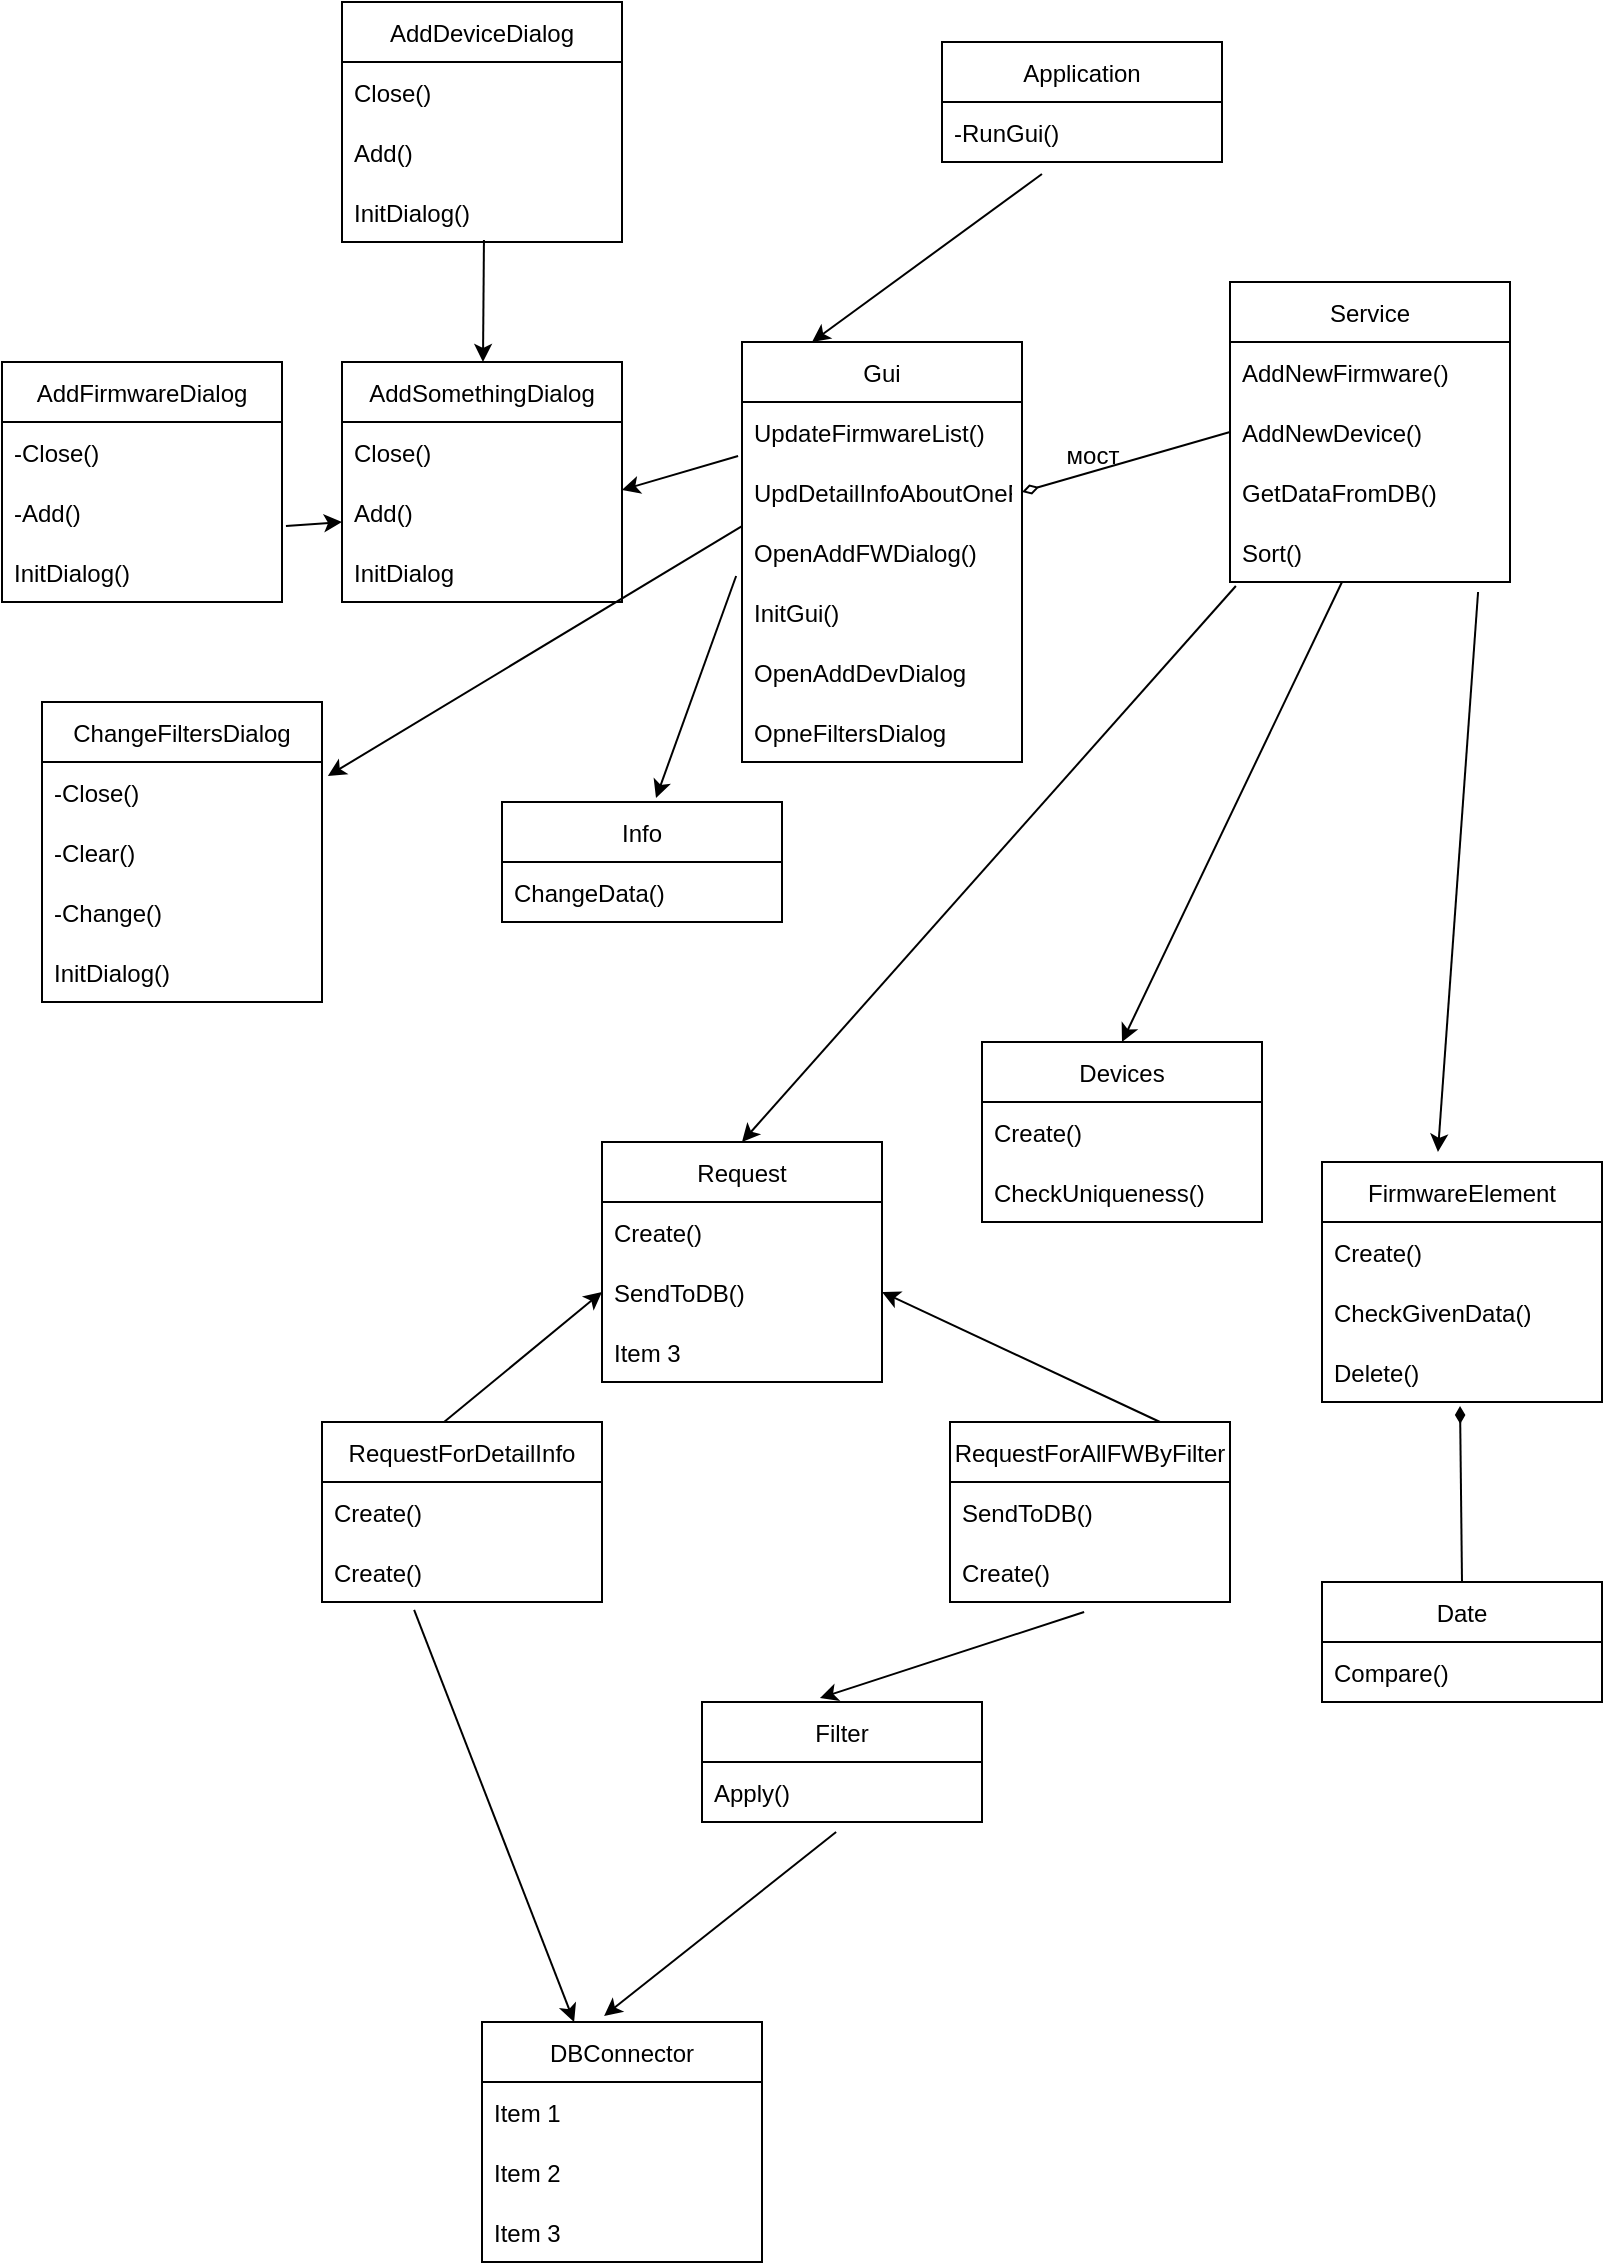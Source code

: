 <mxfile version="15.8.3" type="github">
  <diagram id="C5RBs43oDa-KdzZeNtuy" name="Page-1">
    <mxGraphModel dx="1422" dy="664" grid="1" gridSize="10" guides="1" tooltips="1" connect="1" arrows="1" fold="1" page="1" pageScale="1" pageWidth="827" pageHeight="1169" math="0" shadow="0">
      <root>
        <mxCell id="WIyWlLk6GJQsqaUBKTNV-0" />
        <mxCell id="WIyWlLk6GJQsqaUBKTNV-1" parent="WIyWlLk6GJQsqaUBKTNV-0" />
        <mxCell id="GjbwkyPFK5D399nf7tmL-30" value="Application" style="swimlane;fontStyle=0;childLayout=stackLayout;horizontal=1;startSize=30;horizontalStack=0;resizeParent=1;resizeParentMax=0;resizeLast=0;collapsible=1;marginBottom=0;" vertex="1" parent="WIyWlLk6GJQsqaUBKTNV-1">
          <mxGeometry x="480" y="40" width="140" height="60" as="geometry" />
        </mxCell>
        <mxCell id="GjbwkyPFK5D399nf7tmL-31" value="-RunGui()" style="text;strokeColor=none;fillColor=none;align=left;verticalAlign=middle;spacingLeft=4;spacingRight=4;overflow=hidden;points=[[0,0.5],[1,0.5]];portConstraint=eastwest;rotatable=0;" vertex="1" parent="GjbwkyPFK5D399nf7tmL-30">
          <mxGeometry y="30" width="140" height="30" as="geometry" />
        </mxCell>
        <mxCell id="GjbwkyPFK5D399nf7tmL-35" value="Service" style="swimlane;fontStyle=0;childLayout=stackLayout;horizontal=1;startSize=30;horizontalStack=0;resizeParent=1;resizeParentMax=0;resizeLast=0;collapsible=1;marginBottom=0;" vertex="1" parent="WIyWlLk6GJQsqaUBKTNV-1">
          <mxGeometry x="624" y="160" width="140" height="150" as="geometry" />
        </mxCell>
        <mxCell id="GjbwkyPFK5D399nf7tmL-36" value="AddNewFirmware()" style="text;strokeColor=none;fillColor=none;align=left;verticalAlign=middle;spacingLeft=4;spacingRight=4;overflow=hidden;points=[[0,0.5],[1,0.5]];portConstraint=eastwest;rotatable=0;" vertex="1" parent="GjbwkyPFK5D399nf7tmL-35">
          <mxGeometry y="30" width="140" height="30" as="geometry" />
        </mxCell>
        <mxCell id="GjbwkyPFK5D399nf7tmL-37" value="AddNewDevice()" style="text;strokeColor=none;fillColor=none;align=left;verticalAlign=middle;spacingLeft=4;spacingRight=4;overflow=hidden;points=[[0,0.5],[1,0.5]];portConstraint=eastwest;rotatable=0;" vertex="1" parent="GjbwkyPFK5D399nf7tmL-35">
          <mxGeometry y="60" width="140" height="30" as="geometry" />
        </mxCell>
        <mxCell id="GjbwkyPFK5D399nf7tmL-38" value="GetDataFromDB()" style="text;strokeColor=none;fillColor=none;align=left;verticalAlign=middle;spacingLeft=4;spacingRight=4;overflow=hidden;points=[[0,0.5],[1,0.5]];portConstraint=eastwest;rotatable=0;" vertex="1" parent="GjbwkyPFK5D399nf7tmL-35">
          <mxGeometry y="90" width="140" height="30" as="geometry" />
        </mxCell>
        <mxCell id="GjbwkyPFK5D399nf7tmL-123" value="Sort()" style="text;strokeColor=none;fillColor=none;align=left;verticalAlign=middle;spacingLeft=4;spacingRight=4;overflow=hidden;points=[[0,0.5],[1,0.5]];portConstraint=eastwest;rotatable=0;" vertex="1" parent="GjbwkyPFK5D399nf7tmL-35">
          <mxGeometry y="120" width="140" height="30" as="geometry" />
        </mxCell>
        <mxCell id="GjbwkyPFK5D399nf7tmL-39" value="Gui" style="swimlane;fontStyle=0;childLayout=stackLayout;horizontal=1;startSize=30;horizontalStack=0;resizeParent=1;resizeParentMax=0;resizeLast=0;collapsible=1;marginBottom=0;" vertex="1" parent="WIyWlLk6GJQsqaUBKTNV-1">
          <mxGeometry x="380" y="190" width="140" height="210" as="geometry" />
        </mxCell>
        <mxCell id="GjbwkyPFK5D399nf7tmL-40" value="UpdateFirmwareList()" style="text;strokeColor=none;fillColor=none;align=left;verticalAlign=middle;spacingLeft=4;spacingRight=4;overflow=hidden;points=[[0,0.5],[1,0.5]];portConstraint=eastwest;rotatable=0;" vertex="1" parent="GjbwkyPFK5D399nf7tmL-39">
          <mxGeometry y="30" width="140" height="30" as="geometry" />
        </mxCell>
        <mxCell id="GjbwkyPFK5D399nf7tmL-41" value="UpdDetailInfoAboutOneFW" style="text;strokeColor=none;fillColor=none;align=left;verticalAlign=middle;spacingLeft=4;spacingRight=4;overflow=hidden;points=[[0,0.5],[1,0.5]];portConstraint=eastwest;rotatable=0;" vertex="1" parent="GjbwkyPFK5D399nf7tmL-39">
          <mxGeometry y="60" width="140" height="30" as="geometry" />
        </mxCell>
        <mxCell id="GjbwkyPFK5D399nf7tmL-42" value="OpenAddFWDialog()" style="text;strokeColor=none;fillColor=none;align=left;verticalAlign=middle;spacingLeft=4;spacingRight=4;overflow=hidden;points=[[0,0.5],[1,0.5]];portConstraint=eastwest;rotatable=0;" vertex="1" parent="GjbwkyPFK5D399nf7tmL-39">
          <mxGeometry y="90" width="140" height="30" as="geometry" />
        </mxCell>
        <mxCell id="GjbwkyPFK5D399nf7tmL-120" value="InitGui()" style="text;strokeColor=none;fillColor=none;align=left;verticalAlign=middle;spacingLeft=4;spacingRight=4;overflow=hidden;points=[[0,0.5],[1,0.5]];portConstraint=eastwest;rotatable=0;" vertex="1" parent="GjbwkyPFK5D399nf7tmL-39">
          <mxGeometry y="120" width="140" height="30" as="geometry" />
        </mxCell>
        <mxCell id="GjbwkyPFK5D399nf7tmL-121" value="OpenAddDevDialog" style="text;strokeColor=none;fillColor=none;align=left;verticalAlign=middle;spacingLeft=4;spacingRight=4;overflow=hidden;points=[[0,0.5],[1,0.5]];portConstraint=eastwest;rotatable=0;" vertex="1" parent="GjbwkyPFK5D399nf7tmL-39">
          <mxGeometry y="150" width="140" height="30" as="geometry" />
        </mxCell>
        <mxCell id="GjbwkyPFK5D399nf7tmL-122" value="OpneFiltersDialog" style="text;strokeColor=none;fillColor=none;align=left;verticalAlign=middle;spacingLeft=4;spacingRight=4;overflow=hidden;points=[[0,0.5],[1,0.5]];portConstraint=eastwest;rotatable=0;" vertex="1" parent="GjbwkyPFK5D399nf7tmL-39">
          <mxGeometry y="180" width="140" height="30" as="geometry" />
        </mxCell>
        <mxCell id="GjbwkyPFK5D399nf7tmL-43" value="Date" style="swimlane;fontStyle=0;childLayout=stackLayout;horizontal=1;startSize=30;horizontalStack=0;resizeParent=1;resizeParentMax=0;resizeLast=0;collapsible=1;marginBottom=0;" vertex="1" parent="WIyWlLk6GJQsqaUBKTNV-1">
          <mxGeometry x="670" y="810" width="140" height="60" as="geometry" />
        </mxCell>
        <mxCell id="GjbwkyPFK5D399nf7tmL-44" value="Compare()" style="text;strokeColor=none;fillColor=none;align=left;verticalAlign=middle;spacingLeft=4;spacingRight=4;overflow=hidden;points=[[0,0.5],[1,0.5]];portConstraint=eastwest;rotatable=0;" vertex="1" parent="GjbwkyPFK5D399nf7tmL-43">
          <mxGeometry y="30" width="140" height="30" as="geometry" />
        </mxCell>
        <mxCell id="GjbwkyPFK5D399nf7tmL-47" value="DBConnector" style="swimlane;fontStyle=0;childLayout=stackLayout;horizontal=1;startSize=30;horizontalStack=0;resizeParent=1;resizeParentMax=0;resizeLast=0;collapsible=1;marginBottom=0;" vertex="1" parent="WIyWlLk6GJQsqaUBKTNV-1">
          <mxGeometry x="250" y="1030" width="140" height="120" as="geometry" />
        </mxCell>
        <mxCell id="GjbwkyPFK5D399nf7tmL-48" value="Item 1" style="text;strokeColor=none;fillColor=none;align=left;verticalAlign=middle;spacingLeft=4;spacingRight=4;overflow=hidden;points=[[0,0.5],[1,0.5]];portConstraint=eastwest;rotatable=0;" vertex="1" parent="GjbwkyPFK5D399nf7tmL-47">
          <mxGeometry y="30" width="140" height="30" as="geometry" />
        </mxCell>
        <mxCell id="GjbwkyPFK5D399nf7tmL-49" value="Item 2" style="text;strokeColor=none;fillColor=none;align=left;verticalAlign=middle;spacingLeft=4;spacingRight=4;overflow=hidden;points=[[0,0.5],[1,0.5]];portConstraint=eastwest;rotatable=0;" vertex="1" parent="GjbwkyPFK5D399nf7tmL-47">
          <mxGeometry y="60" width="140" height="30" as="geometry" />
        </mxCell>
        <mxCell id="GjbwkyPFK5D399nf7tmL-50" value="Item 3" style="text;strokeColor=none;fillColor=none;align=left;verticalAlign=middle;spacingLeft=4;spacingRight=4;overflow=hidden;points=[[0,0.5],[1,0.5]];portConstraint=eastwest;rotatable=0;" vertex="1" parent="GjbwkyPFK5D399nf7tmL-47">
          <mxGeometry y="90" width="140" height="30" as="geometry" />
        </mxCell>
        <mxCell id="GjbwkyPFK5D399nf7tmL-51" value="Devices" style="swimlane;fontStyle=0;childLayout=stackLayout;horizontal=1;startSize=30;horizontalStack=0;resizeParent=1;resizeParentMax=0;resizeLast=0;collapsible=1;marginBottom=0;" vertex="1" parent="WIyWlLk6GJQsqaUBKTNV-1">
          <mxGeometry x="500" y="540" width="140" height="90" as="geometry" />
        </mxCell>
        <mxCell id="GjbwkyPFK5D399nf7tmL-52" value="Create()" style="text;strokeColor=none;fillColor=none;align=left;verticalAlign=middle;spacingLeft=4;spacingRight=4;overflow=hidden;points=[[0,0.5],[1,0.5]];portConstraint=eastwest;rotatable=0;" vertex="1" parent="GjbwkyPFK5D399nf7tmL-51">
          <mxGeometry y="30" width="140" height="30" as="geometry" />
        </mxCell>
        <mxCell id="GjbwkyPFK5D399nf7tmL-53" value="CheckUniqueness()" style="text;strokeColor=none;fillColor=none;align=left;verticalAlign=middle;spacingLeft=4;spacingRight=4;overflow=hidden;points=[[0,0.5],[1,0.5]];portConstraint=eastwest;rotatable=0;" vertex="1" parent="GjbwkyPFK5D399nf7tmL-51">
          <mxGeometry y="60" width="140" height="30" as="geometry" />
        </mxCell>
        <mxCell id="GjbwkyPFK5D399nf7tmL-55" value="Filter" style="swimlane;fontStyle=0;childLayout=stackLayout;horizontal=1;startSize=30;horizontalStack=0;resizeParent=1;resizeParentMax=0;resizeLast=0;collapsible=1;marginBottom=0;" vertex="1" parent="WIyWlLk6GJQsqaUBKTNV-1">
          <mxGeometry x="360" y="870" width="140" height="60" as="geometry" />
        </mxCell>
        <mxCell id="GjbwkyPFK5D399nf7tmL-56" value="Apply()" style="text;strokeColor=none;fillColor=none;align=left;verticalAlign=middle;spacingLeft=4;spacingRight=4;overflow=hidden;points=[[0,0.5],[1,0.5]];portConstraint=eastwest;rotatable=0;" vertex="1" parent="GjbwkyPFK5D399nf7tmL-55">
          <mxGeometry y="30" width="140" height="30" as="geometry" />
        </mxCell>
        <mxCell id="GjbwkyPFK5D399nf7tmL-59" value="FirmwareElement" style="swimlane;fontStyle=0;childLayout=stackLayout;horizontal=1;startSize=30;horizontalStack=0;resizeParent=1;resizeParentMax=0;resizeLast=0;collapsible=1;marginBottom=0;" vertex="1" parent="WIyWlLk6GJQsqaUBKTNV-1">
          <mxGeometry x="670" y="600" width="140" height="120" as="geometry" />
        </mxCell>
        <mxCell id="GjbwkyPFK5D399nf7tmL-60" value="Create()" style="text;strokeColor=none;fillColor=none;align=left;verticalAlign=middle;spacingLeft=4;spacingRight=4;overflow=hidden;points=[[0,0.5],[1,0.5]];portConstraint=eastwest;rotatable=0;" vertex="1" parent="GjbwkyPFK5D399nf7tmL-59">
          <mxGeometry y="30" width="140" height="30" as="geometry" />
        </mxCell>
        <mxCell id="GjbwkyPFK5D399nf7tmL-61" value="CheckGivenData()" style="text;strokeColor=none;fillColor=none;align=left;verticalAlign=middle;spacingLeft=4;spacingRight=4;overflow=hidden;points=[[0,0.5],[1,0.5]];portConstraint=eastwest;rotatable=0;" vertex="1" parent="GjbwkyPFK5D399nf7tmL-59">
          <mxGeometry y="60" width="140" height="30" as="geometry" />
        </mxCell>
        <mxCell id="GjbwkyPFK5D399nf7tmL-62" value="Delete()" style="text;strokeColor=none;fillColor=none;align=left;verticalAlign=middle;spacingLeft=4;spacingRight=4;overflow=hidden;points=[[0,0.5],[1,0.5]];portConstraint=eastwest;rotatable=0;" vertex="1" parent="GjbwkyPFK5D399nf7tmL-59">
          <mxGeometry y="90" width="140" height="30" as="geometry" />
        </mxCell>
        <mxCell id="GjbwkyPFK5D399nf7tmL-63" value="Info" style="swimlane;fontStyle=0;childLayout=stackLayout;horizontal=1;startSize=30;horizontalStack=0;resizeParent=1;resizeParentMax=0;resizeLast=0;collapsible=1;marginBottom=0;" vertex="1" parent="WIyWlLk6GJQsqaUBKTNV-1">
          <mxGeometry x="260" y="420" width="140" height="60" as="geometry" />
        </mxCell>
        <mxCell id="GjbwkyPFK5D399nf7tmL-64" value="ChangeData()" style="text;strokeColor=none;fillColor=none;align=left;verticalAlign=middle;spacingLeft=4;spacingRight=4;overflow=hidden;points=[[0,0.5],[1,0.5]];portConstraint=eastwest;rotatable=0;" vertex="1" parent="GjbwkyPFK5D399nf7tmL-63">
          <mxGeometry y="30" width="140" height="30" as="geometry" />
        </mxCell>
        <mxCell id="GjbwkyPFK5D399nf7tmL-67" value="Request" style="swimlane;fontStyle=0;childLayout=stackLayout;horizontal=1;startSize=30;horizontalStack=0;resizeParent=1;resizeParentMax=0;resizeLast=0;collapsible=1;marginBottom=0;" vertex="1" parent="WIyWlLk6GJQsqaUBKTNV-1">
          <mxGeometry x="310" y="590" width="140" height="120" as="geometry" />
        </mxCell>
        <mxCell id="GjbwkyPFK5D399nf7tmL-68" value="Create()" style="text;strokeColor=none;fillColor=none;align=left;verticalAlign=middle;spacingLeft=4;spacingRight=4;overflow=hidden;points=[[0,0.5],[1,0.5]];portConstraint=eastwest;rotatable=0;" vertex="1" parent="GjbwkyPFK5D399nf7tmL-67">
          <mxGeometry y="30" width="140" height="30" as="geometry" />
        </mxCell>
        <mxCell id="GjbwkyPFK5D399nf7tmL-69" value="SendToDB()" style="text;strokeColor=none;fillColor=none;align=left;verticalAlign=middle;spacingLeft=4;spacingRight=4;overflow=hidden;points=[[0,0.5],[1,0.5]];portConstraint=eastwest;rotatable=0;" vertex="1" parent="GjbwkyPFK5D399nf7tmL-67">
          <mxGeometry y="60" width="140" height="30" as="geometry" />
        </mxCell>
        <mxCell id="GjbwkyPFK5D399nf7tmL-70" value="Item 3" style="text;strokeColor=none;fillColor=none;align=left;verticalAlign=middle;spacingLeft=4;spacingRight=4;overflow=hidden;points=[[0,0.5],[1,0.5]];portConstraint=eastwest;rotatable=0;" vertex="1" parent="GjbwkyPFK5D399nf7tmL-67">
          <mxGeometry y="90" width="140" height="30" as="geometry" />
        </mxCell>
        <mxCell id="GjbwkyPFK5D399nf7tmL-75" value="" style="endArrow=none;html=1;rounded=0;startArrow=diamondThin;startFill=0;entryX=0;entryY=0.5;entryDx=0;entryDy=0;exitX=1;exitY=0.5;exitDx=0;exitDy=0;endFill=0;" edge="1" parent="WIyWlLk6GJQsqaUBKTNV-1" source="GjbwkyPFK5D399nf7tmL-41" target="GjbwkyPFK5D399nf7tmL-37">
          <mxGeometry width="50" height="50" relative="1" as="geometry">
            <mxPoint x="40" y="380" as="sourcePoint" />
            <mxPoint x="90" y="330" as="targetPoint" />
          </mxGeometry>
        </mxCell>
        <mxCell id="GjbwkyPFK5D399nf7tmL-76" value="мост" style="text;html=1;align=center;verticalAlign=middle;resizable=0;points=[];autosize=1;strokeColor=none;fillColor=none;" vertex="1" parent="WIyWlLk6GJQsqaUBKTNV-1">
          <mxGeometry x="535" y="237" width="40" height="20" as="geometry" />
        </mxCell>
        <mxCell id="GjbwkyPFK5D399nf7tmL-77" value="" style="endArrow=classic;html=1;rounded=0;exitX=0.886;exitY=1.167;exitDx=0;exitDy=0;entryX=0.414;entryY=-0.042;entryDx=0;entryDy=0;entryPerimeter=0;exitPerimeter=0;" edge="1" parent="WIyWlLk6GJQsqaUBKTNV-1" source="GjbwkyPFK5D399nf7tmL-123" target="GjbwkyPFK5D399nf7tmL-59">
          <mxGeometry width="50" height="50" relative="1" as="geometry">
            <mxPoint x="240" y="330" as="sourcePoint" />
            <mxPoint x="290" y="280" as="targetPoint" />
          </mxGeometry>
        </mxCell>
        <mxCell id="GjbwkyPFK5D399nf7tmL-78" value="" style="endArrow=classic;html=1;rounded=0;entryX=0.5;entryY=0;entryDx=0;entryDy=0;" edge="1" parent="WIyWlLk6GJQsqaUBKTNV-1" target="GjbwkyPFK5D399nf7tmL-51">
          <mxGeometry width="50" height="50" relative="1" as="geometry">
            <mxPoint x="680" y="310" as="sourcePoint" />
            <mxPoint x="440" y="320" as="targetPoint" />
          </mxGeometry>
        </mxCell>
        <mxCell id="GjbwkyPFK5D399nf7tmL-79" value="" style="endArrow=none;html=1;rounded=0;exitX=0.493;exitY=1.067;exitDx=0;exitDy=0;exitPerimeter=0;entryX=0.5;entryY=0;entryDx=0;entryDy=0;startArrow=diamondThin;startFill=1;endFill=0;" edge="1" parent="WIyWlLk6GJQsqaUBKTNV-1" source="GjbwkyPFK5D399nf7tmL-62" target="GjbwkyPFK5D399nf7tmL-43">
          <mxGeometry width="50" height="50" relative="1" as="geometry">
            <mxPoint x="390" y="370" as="sourcePoint" />
            <mxPoint x="440" y="320" as="targetPoint" />
          </mxGeometry>
        </mxCell>
        <mxCell id="GjbwkyPFK5D399nf7tmL-80" value="" style="endArrow=classic;html=1;rounded=0;exitX=0.021;exitY=1.067;exitDx=0;exitDy=0;exitPerimeter=0;entryX=0.5;entryY=0;entryDx=0;entryDy=0;" edge="1" parent="WIyWlLk6GJQsqaUBKTNV-1" source="GjbwkyPFK5D399nf7tmL-123" target="GjbwkyPFK5D399nf7tmL-67">
          <mxGeometry width="50" height="50" relative="1" as="geometry">
            <mxPoint x="380" y="500" as="sourcePoint" />
            <mxPoint x="430" y="450" as="targetPoint" />
          </mxGeometry>
        </mxCell>
        <mxCell id="GjbwkyPFK5D399nf7tmL-82" value="" style="endArrow=classic;html=1;rounded=0;exitX=0.357;exitY=1.2;exitDx=0;exitDy=0;exitPerimeter=0;entryX=0.25;entryY=0;entryDx=0;entryDy=0;" edge="1" parent="WIyWlLk6GJQsqaUBKTNV-1" source="GjbwkyPFK5D399nf7tmL-31" target="GjbwkyPFK5D399nf7tmL-39">
          <mxGeometry width="50" height="50" relative="1" as="geometry">
            <mxPoint x="423" y="140" as="sourcePoint" />
            <mxPoint x="430" y="240" as="targetPoint" />
          </mxGeometry>
        </mxCell>
        <mxCell id="GjbwkyPFK5D399nf7tmL-84" value="" style="endArrow=classic;html=1;rounded=0;exitX=-0.021;exitY=-0.1;exitDx=0;exitDy=0;exitPerimeter=0;entryX=0.55;entryY=-0.033;entryDx=0;entryDy=0;entryPerimeter=0;" edge="1" parent="WIyWlLk6GJQsqaUBKTNV-1" source="GjbwkyPFK5D399nf7tmL-120" target="GjbwkyPFK5D399nf7tmL-63">
          <mxGeometry width="50" height="50" relative="1" as="geometry">
            <mxPoint x="380" y="480" as="sourcePoint" />
            <mxPoint x="430" y="430" as="targetPoint" />
          </mxGeometry>
        </mxCell>
        <mxCell id="GjbwkyPFK5D399nf7tmL-85" value="RequestForDetailInfo" style="swimlane;fontStyle=0;childLayout=stackLayout;horizontal=1;startSize=30;horizontalStack=0;resizeParent=1;resizeParentMax=0;resizeLast=0;collapsible=1;marginBottom=0;" vertex="1" parent="WIyWlLk6GJQsqaUBKTNV-1">
          <mxGeometry x="170" y="730" width="140" height="90" as="geometry" />
        </mxCell>
        <mxCell id="GjbwkyPFK5D399nf7tmL-86" value="Create()" style="text;strokeColor=none;fillColor=none;align=left;verticalAlign=middle;spacingLeft=4;spacingRight=4;overflow=hidden;points=[[0,0.5],[1,0.5]];portConstraint=eastwest;rotatable=0;" vertex="1" parent="GjbwkyPFK5D399nf7tmL-85">
          <mxGeometry y="30" width="140" height="30" as="geometry" />
        </mxCell>
        <mxCell id="GjbwkyPFK5D399nf7tmL-87" value="Create()" style="text;strokeColor=none;fillColor=none;align=left;verticalAlign=middle;spacingLeft=4;spacingRight=4;overflow=hidden;points=[[0,0.5],[1,0.5]];portConstraint=eastwest;rotatable=0;" vertex="1" parent="GjbwkyPFK5D399nf7tmL-85">
          <mxGeometry y="60" width="140" height="30" as="geometry" />
        </mxCell>
        <mxCell id="GjbwkyPFK5D399nf7tmL-89" value="RequestForAllFWByFilter" style="swimlane;fontStyle=0;childLayout=stackLayout;horizontal=1;startSize=30;horizontalStack=0;resizeParent=1;resizeParentMax=0;resizeLast=0;collapsible=1;marginBottom=0;" vertex="1" parent="WIyWlLk6GJQsqaUBKTNV-1">
          <mxGeometry x="484" y="730" width="140" height="90" as="geometry" />
        </mxCell>
        <mxCell id="GjbwkyPFK5D399nf7tmL-90" value="SendToDB()" style="text;strokeColor=none;fillColor=none;align=left;verticalAlign=middle;spacingLeft=4;spacingRight=4;overflow=hidden;points=[[0,0.5],[1,0.5]];portConstraint=eastwest;rotatable=0;" vertex="1" parent="GjbwkyPFK5D399nf7tmL-89">
          <mxGeometry y="30" width="140" height="30" as="geometry" />
        </mxCell>
        <mxCell id="GjbwkyPFK5D399nf7tmL-91" value="Create()" style="text;strokeColor=none;fillColor=none;align=left;verticalAlign=middle;spacingLeft=4;spacingRight=4;overflow=hidden;points=[[0,0.5],[1,0.5]];portConstraint=eastwest;rotatable=0;" vertex="1" parent="GjbwkyPFK5D399nf7tmL-89">
          <mxGeometry y="60" width="140" height="30" as="geometry" />
        </mxCell>
        <mxCell id="GjbwkyPFK5D399nf7tmL-93" value="" style="endArrow=classic;html=1;rounded=0;exitX=0.436;exitY=0;exitDx=0;exitDy=0;exitPerimeter=0;entryX=0;entryY=0.5;entryDx=0;entryDy=0;" edge="1" parent="WIyWlLk6GJQsqaUBKTNV-1" source="GjbwkyPFK5D399nf7tmL-85" target="GjbwkyPFK5D399nf7tmL-69">
          <mxGeometry width="50" height="50" relative="1" as="geometry">
            <mxPoint x="380" y="480" as="sourcePoint" />
            <mxPoint x="430" y="430" as="targetPoint" />
          </mxGeometry>
        </mxCell>
        <mxCell id="GjbwkyPFK5D399nf7tmL-94" value="" style="endArrow=classic;html=1;rounded=0;exitX=0.75;exitY=0;exitDx=0;exitDy=0;entryX=1;entryY=0.5;entryDx=0;entryDy=0;" edge="1" parent="WIyWlLk6GJQsqaUBKTNV-1" source="GjbwkyPFK5D399nf7tmL-89" target="GjbwkyPFK5D399nf7tmL-69">
          <mxGeometry width="50" height="50" relative="1" as="geometry">
            <mxPoint x="380" y="480" as="sourcePoint" />
            <mxPoint x="450" y="440" as="targetPoint" />
          </mxGeometry>
        </mxCell>
        <mxCell id="GjbwkyPFK5D399nf7tmL-95" value="" style="endArrow=classic;html=1;rounded=0;exitX=0.479;exitY=1.167;exitDx=0;exitDy=0;exitPerimeter=0;entryX=0.421;entryY=-0.033;entryDx=0;entryDy=0;entryPerimeter=0;" edge="1" parent="WIyWlLk6GJQsqaUBKTNV-1" source="GjbwkyPFK5D399nf7tmL-91" target="GjbwkyPFK5D399nf7tmL-55">
          <mxGeometry width="50" height="50" relative="1" as="geometry">
            <mxPoint x="554" y="850.99" as="sourcePoint" />
            <mxPoint x="430" y="570" as="targetPoint" />
          </mxGeometry>
        </mxCell>
        <mxCell id="GjbwkyPFK5D399nf7tmL-96" value="" style="endArrow=classic;html=1;rounded=0;exitX=0.479;exitY=1.167;exitDx=0;exitDy=0;exitPerimeter=0;entryX=0.436;entryY=-0.025;entryDx=0;entryDy=0;entryPerimeter=0;" edge="1" parent="WIyWlLk6GJQsqaUBKTNV-1" source="GjbwkyPFK5D399nf7tmL-56" target="GjbwkyPFK5D399nf7tmL-47">
          <mxGeometry width="50" height="50" relative="1" as="geometry">
            <mxPoint x="432.94" y="989.01" as="sourcePoint" />
            <mxPoint x="430" y="570" as="targetPoint" />
          </mxGeometry>
        </mxCell>
        <mxCell id="GjbwkyPFK5D399nf7tmL-97" value="AddSomethingDialog" style="swimlane;fontStyle=0;childLayout=stackLayout;horizontal=1;startSize=30;horizontalStack=0;resizeParent=1;resizeParentMax=0;resizeLast=0;collapsible=1;marginBottom=0;" vertex="1" parent="WIyWlLk6GJQsqaUBKTNV-1">
          <mxGeometry x="180" y="200" width="140" height="120" as="geometry" />
        </mxCell>
        <mxCell id="GjbwkyPFK5D399nf7tmL-98" value="Close()" style="text;strokeColor=none;fillColor=none;align=left;verticalAlign=middle;spacingLeft=4;spacingRight=4;overflow=hidden;points=[[0,0.5],[1,0.5]];portConstraint=eastwest;rotatable=0;" vertex="1" parent="GjbwkyPFK5D399nf7tmL-97">
          <mxGeometry y="30" width="140" height="30" as="geometry" />
        </mxCell>
        <mxCell id="GjbwkyPFK5D399nf7tmL-99" value="Add()" style="text;strokeColor=none;fillColor=none;align=left;verticalAlign=middle;spacingLeft=4;spacingRight=4;overflow=hidden;points=[[0,0.5],[1,0.5]];portConstraint=eastwest;rotatable=0;" vertex="1" parent="GjbwkyPFK5D399nf7tmL-97">
          <mxGeometry y="60" width="140" height="30" as="geometry" />
        </mxCell>
        <mxCell id="GjbwkyPFK5D399nf7tmL-100" value="InitDialog" style="text;strokeColor=none;fillColor=none;align=left;verticalAlign=middle;spacingLeft=4;spacingRight=4;overflow=hidden;points=[[0,0.5],[1,0.5]];portConstraint=eastwest;rotatable=0;" vertex="1" parent="GjbwkyPFK5D399nf7tmL-97">
          <mxGeometry y="90" width="140" height="30" as="geometry" />
        </mxCell>
        <mxCell id="GjbwkyPFK5D399nf7tmL-101" value="AddDeviceDialog" style="swimlane;fontStyle=0;childLayout=stackLayout;horizontal=1;startSize=30;horizontalStack=0;resizeParent=1;resizeParentMax=0;resizeLast=0;collapsible=1;marginBottom=0;" vertex="1" parent="WIyWlLk6GJQsqaUBKTNV-1">
          <mxGeometry x="180" y="20" width="140" height="120" as="geometry" />
        </mxCell>
        <mxCell id="GjbwkyPFK5D399nf7tmL-102" value="Close()" style="text;strokeColor=none;fillColor=none;align=left;verticalAlign=middle;spacingLeft=4;spacingRight=4;overflow=hidden;points=[[0,0.5],[1,0.5]];portConstraint=eastwest;rotatable=0;" vertex="1" parent="GjbwkyPFK5D399nf7tmL-101">
          <mxGeometry y="30" width="140" height="30" as="geometry" />
        </mxCell>
        <mxCell id="GjbwkyPFK5D399nf7tmL-103" value="Add()" style="text;strokeColor=none;fillColor=none;align=left;verticalAlign=middle;spacingLeft=4;spacingRight=4;overflow=hidden;points=[[0,0.5],[1,0.5]];portConstraint=eastwest;rotatable=0;" vertex="1" parent="GjbwkyPFK5D399nf7tmL-101">
          <mxGeometry y="60" width="140" height="30" as="geometry" />
        </mxCell>
        <mxCell id="GjbwkyPFK5D399nf7tmL-104" value="InitDialog()" style="text;strokeColor=none;fillColor=none;align=left;verticalAlign=middle;spacingLeft=4;spacingRight=4;overflow=hidden;points=[[0,0.5],[1,0.5]];portConstraint=eastwest;rotatable=0;" vertex="1" parent="GjbwkyPFK5D399nf7tmL-101">
          <mxGeometry y="90" width="140" height="30" as="geometry" />
        </mxCell>
        <mxCell id="GjbwkyPFK5D399nf7tmL-105" value="AddFirmwareDialog" style="swimlane;fontStyle=0;childLayout=stackLayout;horizontal=1;startSize=30;horizontalStack=0;resizeParent=1;resizeParentMax=0;resizeLast=0;collapsible=1;marginBottom=0;" vertex="1" parent="WIyWlLk6GJQsqaUBKTNV-1">
          <mxGeometry x="10" y="200" width="140" height="120" as="geometry" />
        </mxCell>
        <mxCell id="GjbwkyPFK5D399nf7tmL-106" value="-Close()" style="text;strokeColor=none;fillColor=none;align=left;verticalAlign=middle;spacingLeft=4;spacingRight=4;overflow=hidden;points=[[0,0.5],[1,0.5]];portConstraint=eastwest;rotatable=0;" vertex="1" parent="GjbwkyPFK5D399nf7tmL-105">
          <mxGeometry y="30" width="140" height="30" as="geometry" />
        </mxCell>
        <mxCell id="GjbwkyPFK5D399nf7tmL-108" value="-Add()" style="text;strokeColor=none;fillColor=none;align=left;verticalAlign=middle;spacingLeft=4;spacingRight=4;overflow=hidden;points=[[0,0.5],[1,0.5]];portConstraint=eastwest;rotatable=0;" vertex="1" parent="GjbwkyPFK5D399nf7tmL-105">
          <mxGeometry y="60" width="140" height="30" as="geometry" />
        </mxCell>
        <mxCell id="GjbwkyPFK5D399nf7tmL-118" value="InitDialog()" style="text;strokeColor=none;fillColor=none;align=left;verticalAlign=middle;spacingLeft=4;spacingRight=4;overflow=hidden;points=[[0,0.5],[1,0.5]];portConstraint=eastwest;rotatable=0;" vertex="1" parent="GjbwkyPFK5D399nf7tmL-105">
          <mxGeometry y="90" width="140" height="30" as="geometry" />
        </mxCell>
        <mxCell id="GjbwkyPFK5D399nf7tmL-109" value="" style="endArrow=classic;html=1;rounded=0;exitX=-0.014;exitY=-0.1;exitDx=0;exitDy=0;exitPerimeter=0;entryX=1;entryY=0.133;entryDx=0;entryDy=0;entryPerimeter=0;" edge="1" parent="WIyWlLk6GJQsqaUBKTNV-1" source="GjbwkyPFK5D399nf7tmL-41" target="GjbwkyPFK5D399nf7tmL-99">
          <mxGeometry width="50" height="50" relative="1" as="geometry">
            <mxPoint x="380" y="330" as="sourcePoint" />
            <mxPoint x="430" y="280" as="targetPoint" />
          </mxGeometry>
        </mxCell>
        <mxCell id="GjbwkyPFK5D399nf7tmL-110" value="" style="endArrow=classic;html=1;rounded=0;exitX=1.014;exitY=0.733;exitDx=0;exitDy=0;exitPerimeter=0;" edge="1" parent="WIyWlLk6GJQsqaUBKTNV-1">
          <mxGeometry width="50" height="50" relative="1" as="geometry">
            <mxPoint x="151.96" y="281.99" as="sourcePoint" />
            <mxPoint x="180" y="280" as="targetPoint" />
          </mxGeometry>
        </mxCell>
        <mxCell id="GjbwkyPFK5D399nf7tmL-111" value="" style="endArrow=classic;html=1;rounded=0;exitX=0.507;exitY=0.967;exitDx=0;exitDy=0;exitPerimeter=0;" edge="1" parent="WIyWlLk6GJQsqaUBKTNV-1" source="GjbwkyPFK5D399nf7tmL-104" target="GjbwkyPFK5D399nf7tmL-97">
          <mxGeometry width="50" height="50" relative="1" as="geometry">
            <mxPoint x="380" y="330" as="sourcePoint" />
            <mxPoint x="430" y="280" as="targetPoint" />
          </mxGeometry>
        </mxCell>
        <mxCell id="GjbwkyPFK5D399nf7tmL-112" value="" style="endArrow=classic;html=1;rounded=0;exitX=0.329;exitY=1.133;exitDx=0;exitDy=0;exitPerimeter=0;entryX=0.329;entryY=0;entryDx=0;entryDy=0;entryPerimeter=0;" edge="1" parent="WIyWlLk6GJQsqaUBKTNV-1" source="GjbwkyPFK5D399nf7tmL-87" target="GjbwkyPFK5D399nf7tmL-47">
          <mxGeometry width="50" height="50" relative="1" as="geometry">
            <mxPoint x="221.94" y="849.01" as="sourcePoint" />
            <mxPoint x="430" y="840" as="targetPoint" />
          </mxGeometry>
        </mxCell>
        <mxCell id="GjbwkyPFK5D399nf7tmL-113" value="ChangeFiltersDialog" style="swimlane;fontStyle=0;childLayout=stackLayout;horizontal=1;startSize=30;horizontalStack=0;resizeParent=1;resizeParentMax=0;resizeLast=0;collapsible=1;marginBottom=0;" vertex="1" parent="WIyWlLk6GJQsqaUBKTNV-1">
          <mxGeometry x="30" y="370" width="140" height="150" as="geometry" />
        </mxCell>
        <mxCell id="GjbwkyPFK5D399nf7tmL-114" value="-Close()" style="text;strokeColor=none;fillColor=none;align=left;verticalAlign=middle;spacingLeft=4;spacingRight=4;overflow=hidden;points=[[0,0.5],[1,0.5]];portConstraint=eastwest;rotatable=0;" vertex="1" parent="GjbwkyPFK5D399nf7tmL-113">
          <mxGeometry y="30" width="140" height="30" as="geometry" />
        </mxCell>
        <mxCell id="GjbwkyPFK5D399nf7tmL-115" value="-Clear()" style="text;strokeColor=none;fillColor=none;align=left;verticalAlign=middle;spacingLeft=4;spacingRight=4;overflow=hidden;points=[[0,0.5],[1,0.5]];portConstraint=eastwest;rotatable=0;" vertex="1" parent="GjbwkyPFK5D399nf7tmL-113">
          <mxGeometry y="60" width="140" height="30" as="geometry" />
        </mxCell>
        <mxCell id="GjbwkyPFK5D399nf7tmL-116" value="-Change()" style="text;strokeColor=none;fillColor=none;align=left;verticalAlign=middle;spacingLeft=4;spacingRight=4;overflow=hidden;points=[[0,0.5],[1,0.5]];portConstraint=eastwest;rotatable=0;" vertex="1" parent="GjbwkyPFK5D399nf7tmL-113">
          <mxGeometry y="90" width="140" height="30" as="geometry" />
        </mxCell>
        <mxCell id="GjbwkyPFK5D399nf7tmL-119" value="InitDialog()" style="text;strokeColor=none;fillColor=none;align=left;verticalAlign=middle;spacingLeft=4;spacingRight=4;overflow=hidden;points=[[0,0.5],[1,0.5]];portConstraint=eastwest;rotatable=0;" vertex="1" parent="GjbwkyPFK5D399nf7tmL-113">
          <mxGeometry y="120" width="140" height="30" as="geometry" />
        </mxCell>
        <mxCell id="GjbwkyPFK5D399nf7tmL-117" value="" style="endArrow=classic;html=1;rounded=0;exitX=0;exitY=0.067;exitDx=0;exitDy=0;exitPerimeter=0;entryX=1.021;entryY=0.233;entryDx=0;entryDy=0;entryPerimeter=0;" edge="1" parent="WIyWlLk6GJQsqaUBKTNV-1" source="GjbwkyPFK5D399nf7tmL-42" target="GjbwkyPFK5D399nf7tmL-114">
          <mxGeometry width="50" height="50" relative="1" as="geometry">
            <mxPoint x="380" y="350" as="sourcePoint" />
            <mxPoint x="430" y="300" as="targetPoint" />
          </mxGeometry>
        </mxCell>
      </root>
    </mxGraphModel>
  </diagram>
</mxfile>
